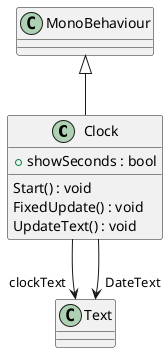 @startuml
class Clock {
    + showSeconds : bool
    Start() : void
    FixedUpdate() : void
    UpdateText() : void
}
MonoBehaviour <|-- Clock
Clock --> "clockText" Text
Clock --> "DateText" Text
@enduml
